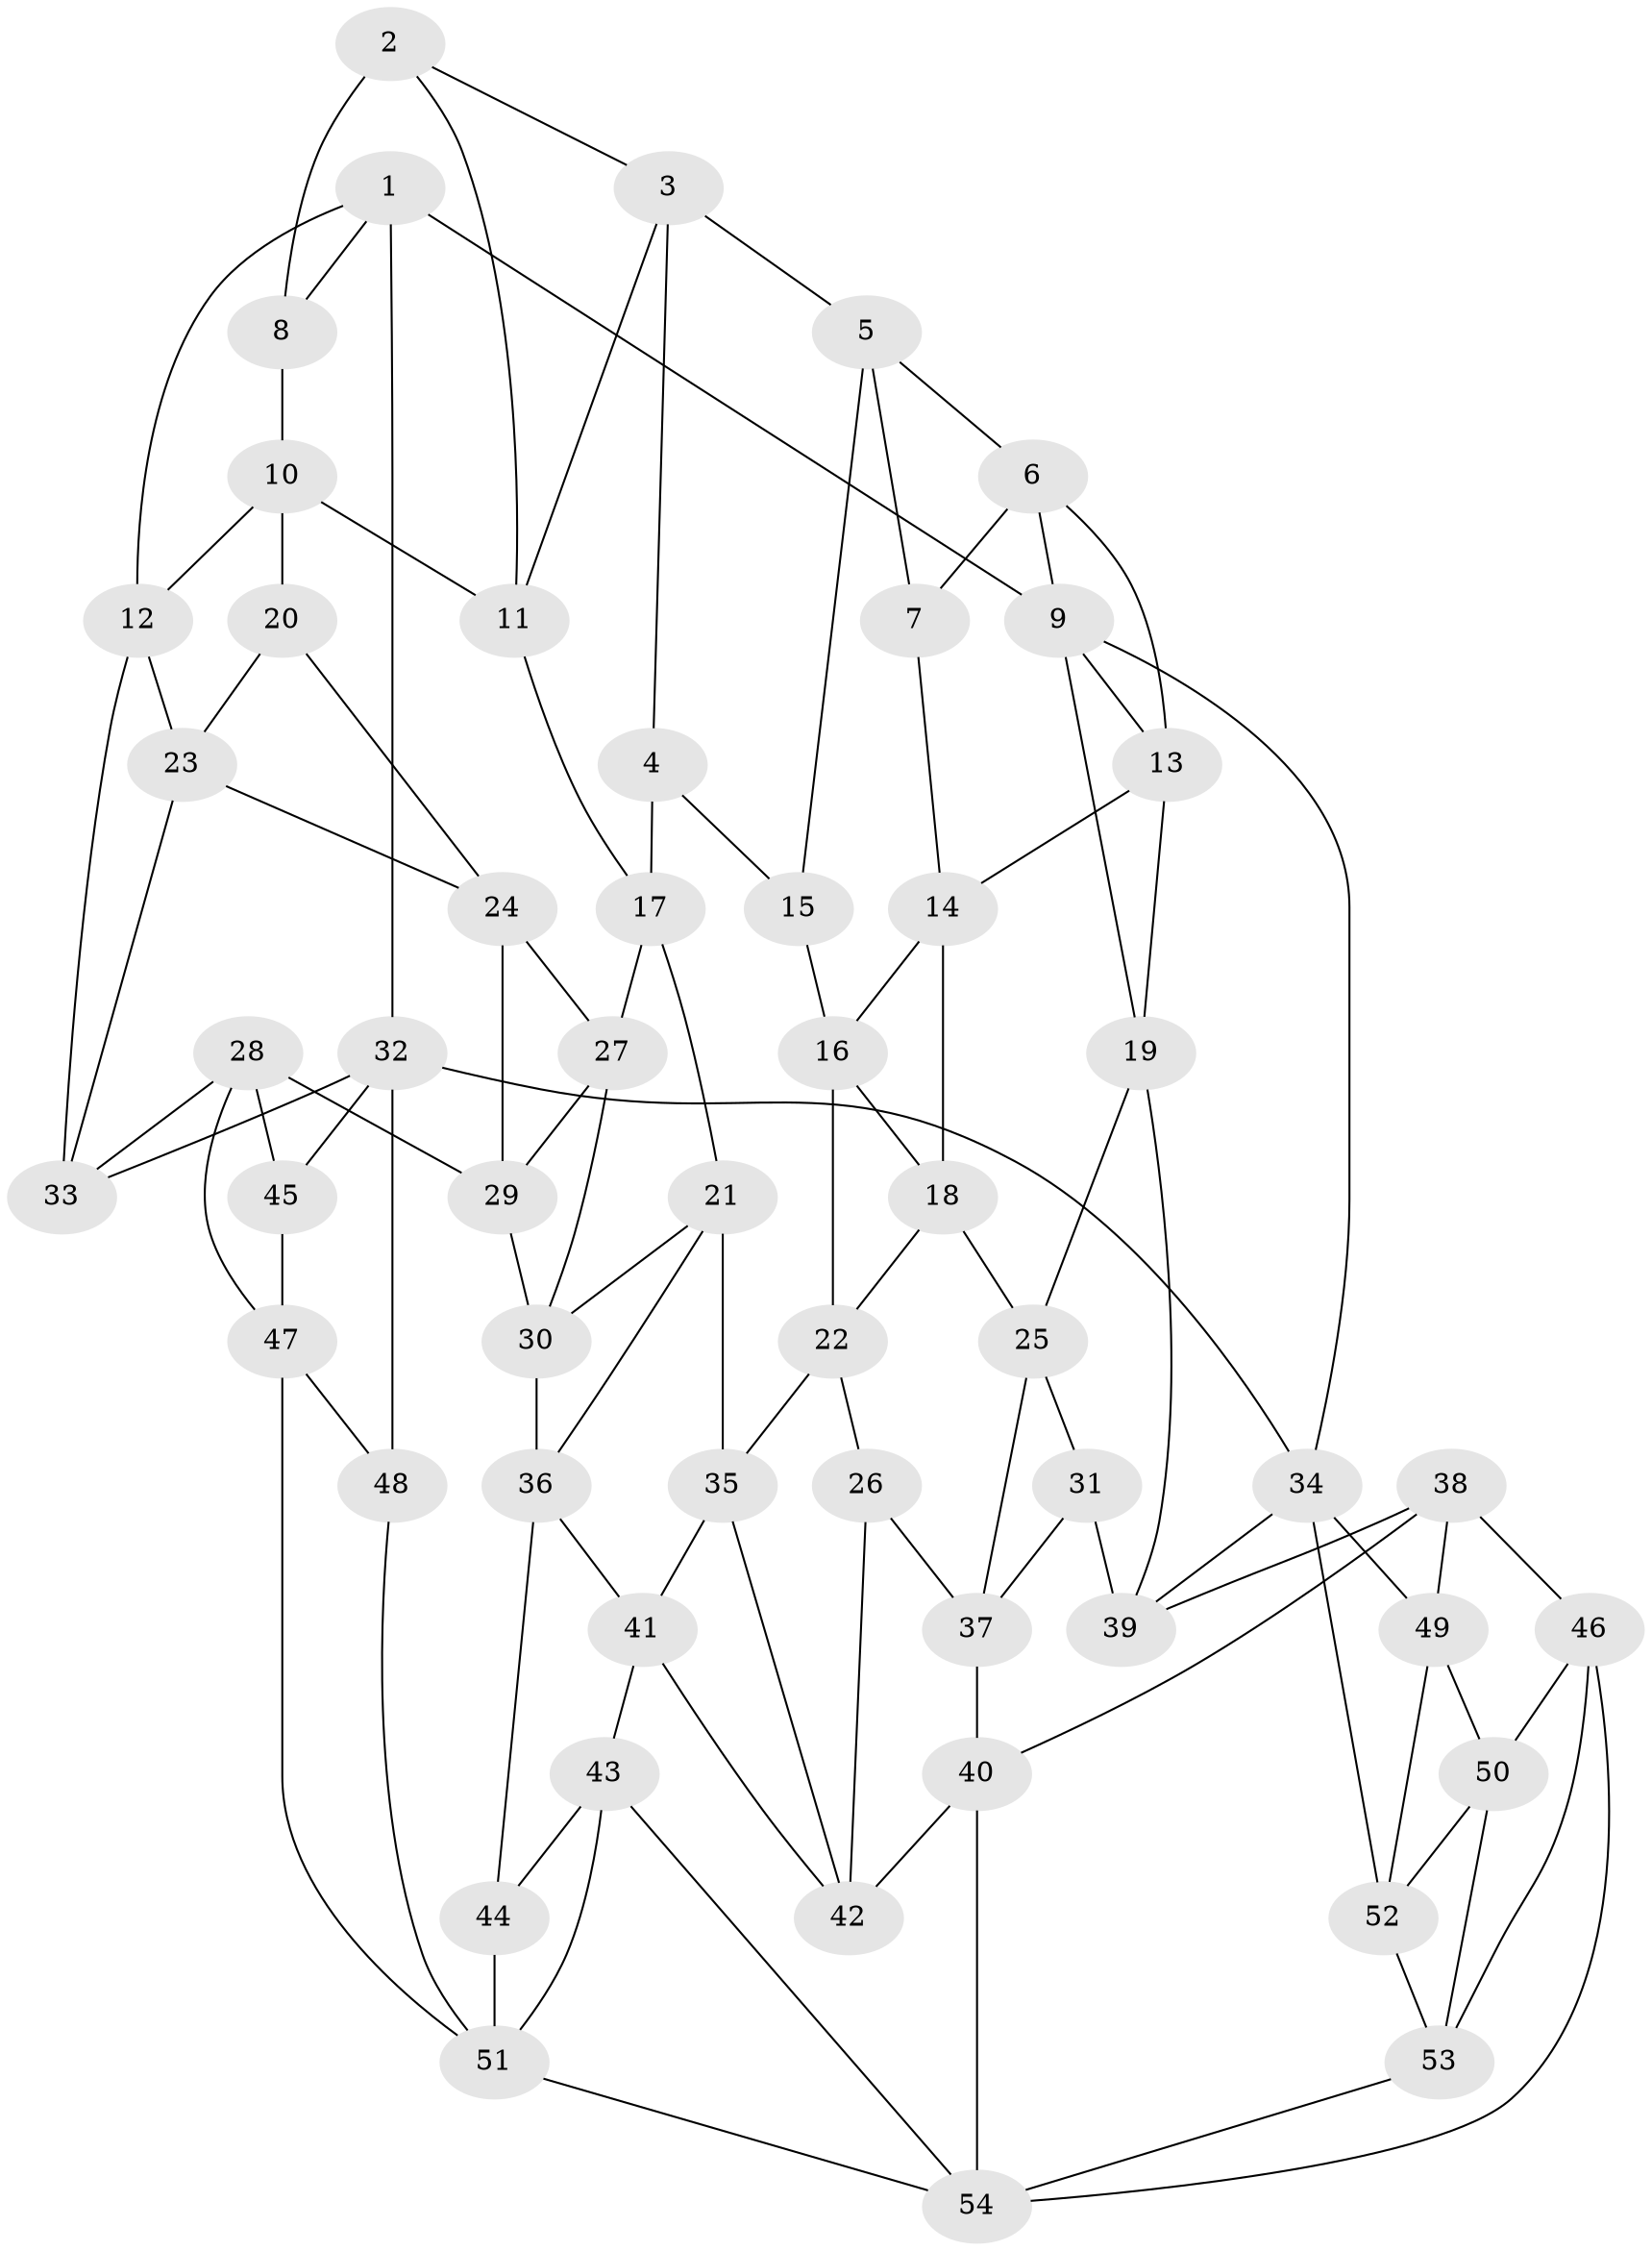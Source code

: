 // original degree distribution, {3: 0.014814814814814815, 6: 0.26666666666666666, 4: 0.28888888888888886, 5: 0.42962962962962964}
// Generated by graph-tools (version 1.1) at 2025/38/03/04/25 23:38:36]
// undirected, 54 vertices, 105 edges
graph export_dot {
  node [color=gray90,style=filled];
  1;
  2;
  3;
  4;
  5;
  6;
  7;
  8;
  9;
  10;
  11;
  12;
  13;
  14;
  15;
  16;
  17;
  18;
  19;
  20;
  21;
  22;
  23;
  24;
  25;
  26;
  27;
  28;
  29;
  30;
  31;
  32;
  33;
  34;
  35;
  36;
  37;
  38;
  39;
  40;
  41;
  42;
  43;
  44;
  45;
  46;
  47;
  48;
  49;
  50;
  51;
  52;
  53;
  54;
  1 -- 8 [weight=2.0];
  1 -- 9 [weight=1.0];
  1 -- 12 [weight=1.0];
  1 -- 32 [weight=1.0];
  2 -- 3 [weight=1.0];
  2 -- 8 [weight=2.0];
  2 -- 11 [weight=1.0];
  3 -- 4 [weight=1.0];
  3 -- 5 [weight=1.0];
  3 -- 11 [weight=1.0];
  4 -- 15 [weight=1.0];
  4 -- 17 [weight=1.0];
  5 -- 6 [weight=1.0];
  5 -- 7 [weight=1.0];
  5 -- 15 [weight=1.0];
  6 -- 7 [weight=1.0];
  6 -- 9 [weight=1.0];
  6 -- 13 [weight=1.0];
  7 -- 14 [weight=1.0];
  8 -- 10 [weight=1.0];
  9 -- 13 [weight=1.0];
  9 -- 19 [weight=1.0];
  9 -- 34 [weight=1.0];
  10 -- 11 [weight=1.0];
  10 -- 12 [weight=1.0];
  10 -- 20 [weight=1.0];
  11 -- 17 [weight=1.0];
  12 -- 23 [weight=1.0];
  12 -- 33 [weight=1.0];
  13 -- 14 [weight=1.0];
  13 -- 19 [weight=1.0];
  14 -- 16 [weight=1.0];
  14 -- 18 [weight=1.0];
  15 -- 16 [weight=2.0];
  16 -- 18 [weight=1.0];
  16 -- 22 [weight=2.0];
  17 -- 21 [weight=1.0];
  17 -- 27 [weight=1.0];
  18 -- 22 [weight=1.0];
  18 -- 25 [weight=1.0];
  19 -- 25 [weight=1.0];
  19 -- 39 [weight=1.0];
  20 -- 23 [weight=1.0];
  20 -- 24 [weight=1.0];
  21 -- 30 [weight=1.0];
  21 -- 35 [weight=1.0];
  21 -- 36 [weight=1.0];
  22 -- 26 [weight=1.0];
  22 -- 35 [weight=1.0];
  23 -- 24 [weight=1.0];
  23 -- 33 [weight=1.0];
  24 -- 27 [weight=1.0];
  24 -- 29 [weight=1.0];
  25 -- 31 [weight=1.0];
  25 -- 37 [weight=1.0];
  26 -- 37 [weight=1.0];
  26 -- 42 [weight=1.0];
  27 -- 29 [weight=1.0];
  27 -- 30 [weight=1.0];
  28 -- 29 [weight=1.0];
  28 -- 33 [weight=1.0];
  28 -- 45 [weight=1.0];
  28 -- 47 [weight=1.0];
  29 -- 30 [weight=1.0];
  30 -- 36 [weight=1.0];
  31 -- 37 [weight=1.0];
  31 -- 39 [weight=2.0];
  32 -- 33 [weight=1.0];
  32 -- 34 [weight=1.0];
  32 -- 45 [weight=1.0];
  32 -- 48 [weight=1.0];
  34 -- 39 [weight=1.0];
  34 -- 49 [weight=1.0];
  34 -- 52 [weight=1.0];
  35 -- 41 [weight=1.0];
  35 -- 42 [weight=1.0];
  36 -- 41 [weight=1.0];
  36 -- 44 [weight=2.0];
  37 -- 40 [weight=1.0];
  38 -- 39 [weight=1.0];
  38 -- 40 [weight=1.0];
  38 -- 46 [weight=1.0];
  38 -- 49 [weight=1.0];
  40 -- 42 [weight=1.0];
  40 -- 54 [weight=1.0];
  41 -- 42 [weight=1.0];
  41 -- 43 [weight=1.0];
  43 -- 44 [weight=1.0];
  43 -- 51 [weight=1.0];
  43 -- 54 [weight=1.0];
  44 -- 51 [weight=1.0];
  45 -- 47 [weight=1.0];
  46 -- 50 [weight=1.0];
  46 -- 53 [weight=1.0];
  46 -- 54 [weight=1.0];
  47 -- 48 [weight=1.0];
  47 -- 51 [weight=1.0];
  48 -- 51 [weight=1.0];
  49 -- 50 [weight=1.0];
  49 -- 52 [weight=1.0];
  50 -- 52 [weight=1.0];
  50 -- 53 [weight=1.0];
  51 -- 54 [weight=1.0];
  52 -- 53 [weight=1.0];
  53 -- 54 [weight=1.0];
}
